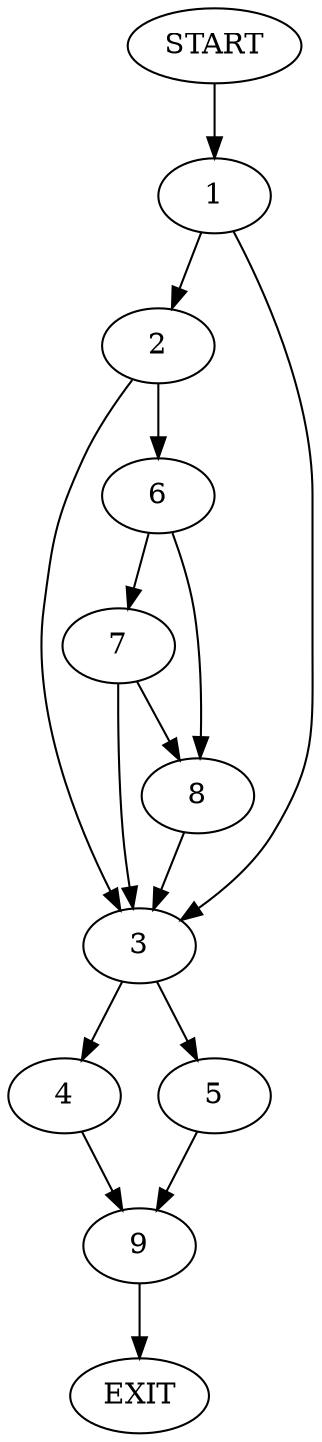 digraph {
0 [label="START"]
10 [label="EXIT"]
0 -> 1
1 -> 2
1 -> 3
3 -> 4
3 -> 5
2 -> 6
2 -> 3
6 -> 7
6 -> 8
8 -> 3
7 -> 8
7 -> 3
5 -> 9
4 -> 9
9 -> 10
}
